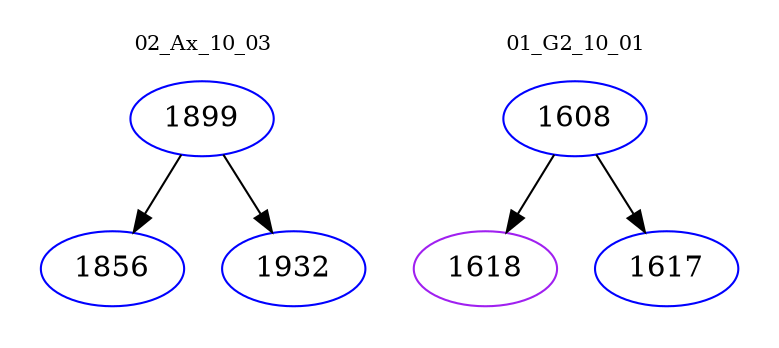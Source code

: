 digraph{
subgraph cluster_0 {
color = white
label = "02_Ax_10_03";
fontsize=10;
T0_1899 [label="1899", color="blue"]
T0_1899 -> T0_1856 [color="black"]
T0_1856 [label="1856", color="blue"]
T0_1899 -> T0_1932 [color="black"]
T0_1932 [label="1932", color="blue"]
}
subgraph cluster_1 {
color = white
label = "01_G2_10_01";
fontsize=10;
T1_1608 [label="1608", color="blue"]
T1_1608 -> T1_1618 [color="black"]
T1_1618 [label="1618", color="purple"]
T1_1608 -> T1_1617 [color="black"]
T1_1617 [label="1617", color="blue"]
}
}
